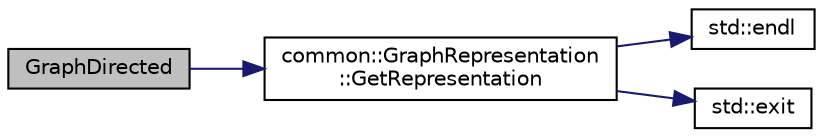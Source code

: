 digraph "GraphDirected"
{
 // INTERACTIVE_SVG=YES
 // LATEX_PDF_SIZE
  bgcolor="transparent";
  edge [fontname="Helvetica",fontsize="10",labelfontname="Helvetica",labelfontsize="10"];
  node [fontname="Helvetica",fontsize="10",shape=record];
  rankdir="LR";
  Node1 [label="GraphDirected",height=0.2,width=0.4,color="black", fillcolor="grey75", style="filled", fontcolor="black",tooltip=" "];
  Node1 -> Node2 [color="midnightblue",fontsize="10",style="solid",fontname="Helvetica"];
  Node2 [label="common::GraphRepresentation\l::GetRepresentation",height=0.2,width=0.4,color="black",URL="$dc/d62/classcommon_1_1GraphRepresentation_ab5318abef6747ff8cc2e126abfc048be.html#ab5318abef6747ff8cc2e126abfc048be",tooltip=" "];
  Node2 -> Node3 [color="midnightblue",fontsize="10",style="solid",fontname="Helvetica"];
  Node3 [label="std::endl",height=0.2,width=0.4,color="black",URL="/Users/shi-rongliu/html_book_20190607/cppreference-doxygen-web.tag.xml$cpp/io/manip/endl.html#",tooltip=" "];
  Node2 -> Node4 [color="midnightblue",fontsize="10",style="solid",fontname="Helvetica"];
  Node4 [label="std::exit",height=0.2,width=0.4,color="black",URL="/Users/shi-rongliu/html_book_20190607/cppreference-doxygen-web.tag.xml$cpp/utility/program/exit.html#",tooltip=" "];
}
